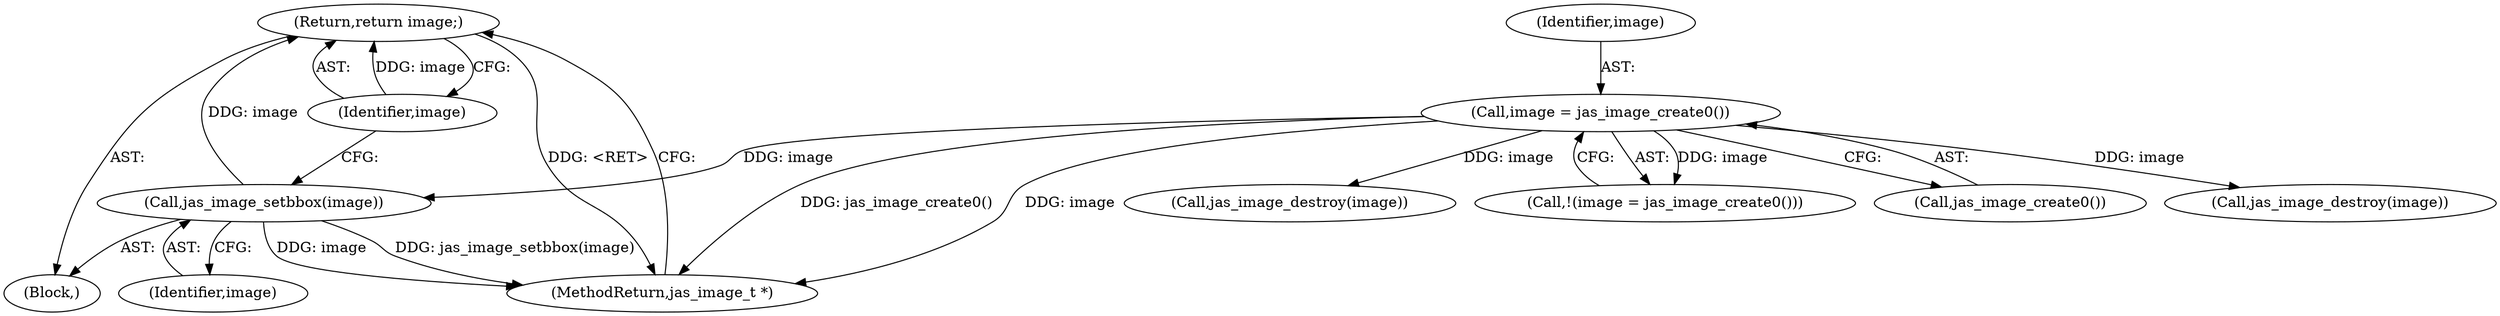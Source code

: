 digraph "0_jasper_d42b2388f7f8e0332c846675133acea151fc557a_12@pointer" {
"1000280" [label="(Return,return image;)"];
"1000281" [label="(Identifier,image)"];
"1000278" [label="(Call,jas_image_setbbox(image))"];
"1000119" [label="(Call,image = jas_image_create0())"];
"1000281" [label="(Identifier,image)"];
"1000119" [label="(Call,image = jas_image_create0())"];
"1000270" [label="(Call,jas_image_destroy(image))"];
"1000111" [label="(Block,)"];
"1000280" [label="(Return,return image;)"];
"1000282" [label="(MethodReturn,jas_image_t *)"];
"1000279" [label="(Identifier,image)"];
"1000118" [label="(Call,!(image = jas_image_create0()))"];
"1000153" [label="(Call,jas_image_destroy(image))"];
"1000121" [label="(Call,jas_image_create0())"];
"1000278" [label="(Call,jas_image_setbbox(image))"];
"1000120" [label="(Identifier,image)"];
"1000280" -> "1000111"  [label="AST: "];
"1000280" -> "1000281"  [label="CFG: "];
"1000281" -> "1000280"  [label="AST: "];
"1000282" -> "1000280"  [label="CFG: "];
"1000280" -> "1000282"  [label="DDG: <RET>"];
"1000281" -> "1000280"  [label="DDG: image"];
"1000278" -> "1000280"  [label="DDG: image"];
"1000281" -> "1000278"  [label="CFG: "];
"1000278" -> "1000111"  [label="AST: "];
"1000278" -> "1000279"  [label="CFG: "];
"1000279" -> "1000278"  [label="AST: "];
"1000278" -> "1000282"  [label="DDG: jas_image_setbbox(image)"];
"1000278" -> "1000282"  [label="DDG: image"];
"1000119" -> "1000278"  [label="DDG: image"];
"1000119" -> "1000118"  [label="AST: "];
"1000119" -> "1000121"  [label="CFG: "];
"1000120" -> "1000119"  [label="AST: "];
"1000121" -> "1000119"  [label="AST: "];
"1000118" -> "1000119"  [label="CFG: "];
"1000119" -> "1000282"  [label="DDG: jas_image_create0()"];
"1000119" -> "1000282"  [label="DDG: image"];
"1000119" -> "1000118"  [label="DDG: image"];
"1000119" -> "1000153"  [label="DDG: image"];
"1000119" -> "1000270"  [label="DDG: image"];
}
